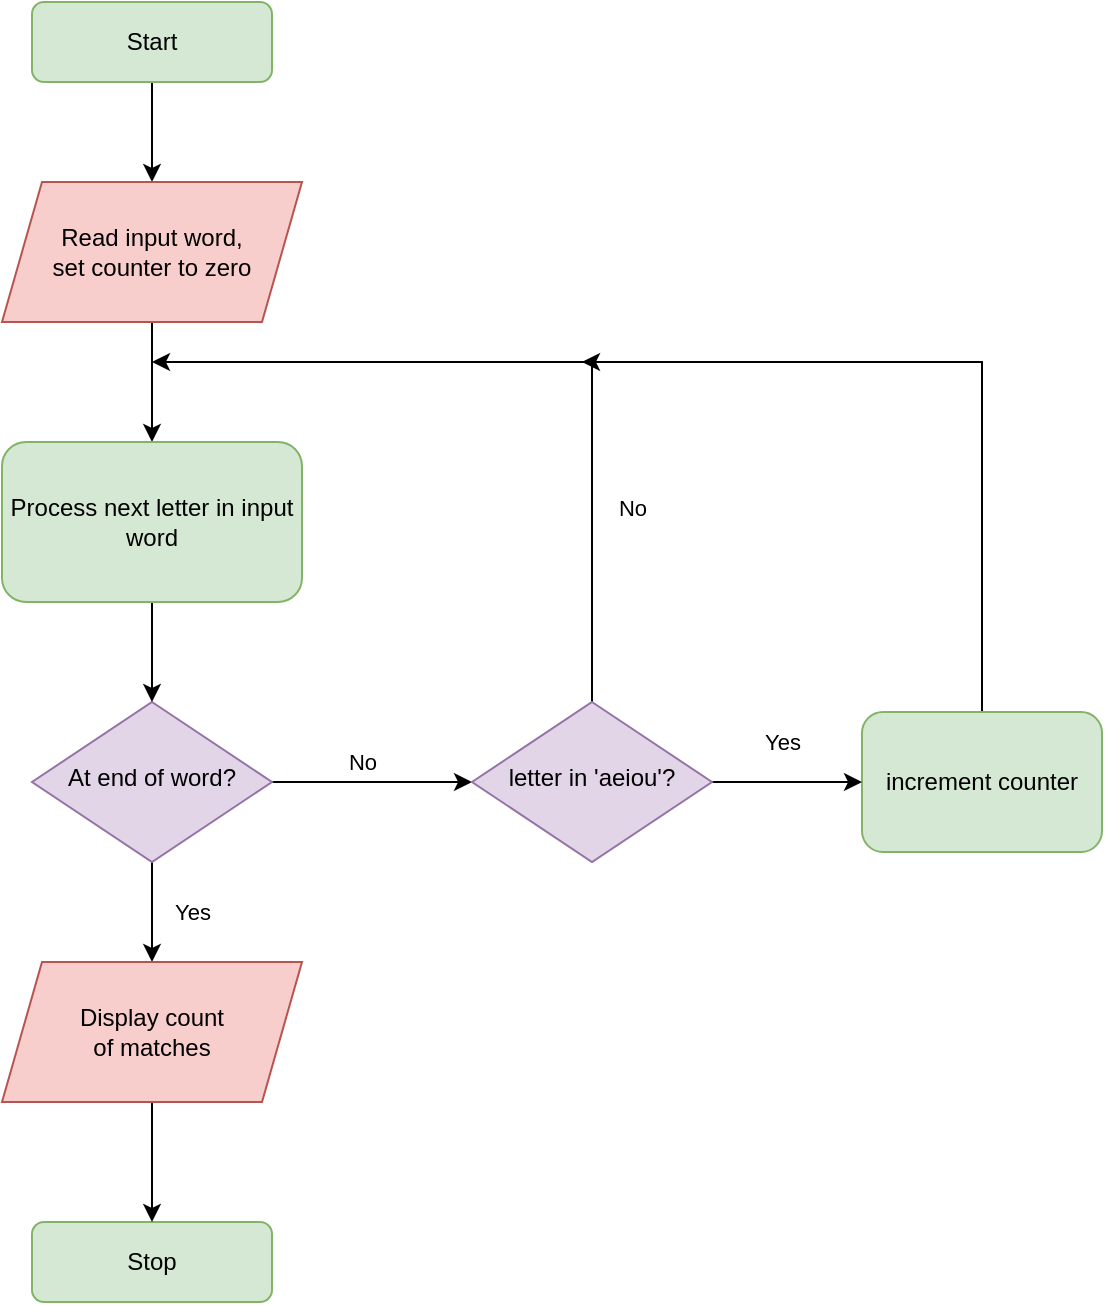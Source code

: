 <mxfile version="18.1.2" type="device"><diagram id="C5RBs43oDa-KdzZeNtuy" name="Page-1"><mxGraphModel dx="1422" dy="794" grid="1" gridSize="10" guides="1" tooltips="1" connect="1" arrows="1" fold="1" page="1" pageScale="1" pageWidth="827" pageHeight="1169" math="0" shadow="0"><root><mxCell id="WIyWlLk6GJQsqaUBKTNV-0"/><mxCell id="WIyWlLk6GJQsqaUBKTNV-1" parent="WIyWlLk6GJQsqaUBKTNV-0"/><mxCell id="U-nPpS-kRENwz76sk8Aw-7" style="edgeStyle=orthogonalEdgeStyle;rounded=0;orthogonalLoop=1;jettySize=auto;html=1;exitX=0.5;exitY=1;exitDx=0;exitDy=0;entryX=0.5;entryY=0;entryDx=0;entryDy=0;" edge="1" parent="WIyWlLk6GJQsqaUBKTNV-1" source="WIyWlLk6GJQsqaUBKTNV-3" target="U-nPpS-kRENwz76sk8Aw-1"><mxGeometry relative="1" as="geometry"/></mxCell><mxCell id="WIyWlLk6GJQsqaUBKTNV-3" value="Start" style="rounded=1;whiteSpace=wrap;html=1;fontSize=12;glass=0;strokeWidth=1;shadow=0;fillColor=#d5e8d4;strokeColor=#82b366;" parent="WIyWlLk6GJQsqaUBKTNV-1" vertex="1"><mxGeometry x="135" y="40" width="120" height="40" as="geometry"/></mxCell><mxCell id="U-nPpS-kRENwz76sk8Aw-13" value="Yes" style="edgeStyle=orthogonalEdgeStyle;rounded=0;orthogonalLoop=1;jettySize=auto;html=1;entryX=0.5;entryY=0;entryDx=0;entryDy=0;" edge="1" parent="WIyWlLk6GJQsqaUBKTNV-1" source="WIyWlLk6GJQsqaUBKTNV-6" target="U-nPpS-kRENwz76sk8Aw-20"><mxGeometry y="20" relative="1" as="geometry"><mxPoint x="15" y="580" as="targetPoint"/><mxPoint as="offset"/></mxGeometry></mxCell><mxCell id="U-nPpS-kRENwz76sk8Aw-37" value="No" style="edgeStyle=orthogonalEdgeStyle;rounded=0;orthogonalLoop=1;jettySize=auto;html=1;exitX=1;exitY=0.5;exitDx=0;exitDy=0;" edge="1" parent="WIyWlLk6GJQsqaUBKTNV-1" source="WIyWlLk6GJQsqaUBKTNV-6" target="U-nPpS-kRENwz76sk8Aw-28"><mxGeometry x="-0.1" y="10" relative="1" as="geometry"><mxPoint as="offset"/></mxGeometry></mxCell><mxCell id="WIyWlLk6GJQsqaUBKTNV-6" value="At end of word?" style="rhombus;whiteSpace=wrap;html=1;shadow=0;fontFamily=Helvetica;fontSize=12;align=center;strokeWidth=1;spacing=6;spacingTop=-4;fillColor=#e1d5e7;strokeColor=#9673a6;" parent="WIyWlLk6GJQsqaUBKTNV-1" vertex="1"><mxGeometry x="135" y="390" width="120" height="80" as="geometry"/></mxCell><mxCell id="WIyWlLk6GJQsqaUBKTNV-11" value="Stop" style="rounded=1;whiteSpace=wrap;html=1;fontSize=12;glass=0;strokeWidth=1;shadow=0;fillColor=#d5e8d4;strokeColor=#82b366;" parent="WIyWlLk6GJQsqaUBKTNV-1" vertex="1"><mxGeometry x="135" y="650" width="120" height="40" as="geometry"/></mxCell><mxCell id="U-nPpS-kRENwz76sk8Aw-19" style="edgeStyle=orthogonalEdgeStyle;rounded=0;orthogonalLoop=1;jettySize=auto;html=1;exitX=0.5;exitY=1;exitDx=0;exitDy=0;entryX=0.5;entryY=0;entryDx=0;entryDy=0;" edge="1" parent="WIyWlLk6GJQsqaUBKTNV-1" source="U-nPpS-kRENwz76sk8Aw-1" target="U-nPpS-kRENwz76sk8Aw-17"><mxGeometry relative="1" as="geometry"/></mxCell><mxCell id="U-nPpS-kRENwz76sk8Aw-1" value="Read input word, &lt;br&gt;set counter to zero" style="shape=parallelogram;perimeter=parallelogramPerimeter;whiteSpace=wrap;html=1;fixedSize=1;fillColor=#f8cecc;strokeColor=#b85450;" vertex="1" parent="WIyWlLk6GJQsqaUBKTNV-1"><mxGeometry x="120" y="130" width="150" height="70" as="geometry"/></mxCell><mxCell id="U-nPpS-kRENwz76sk8Aw-26" value="" style="edgeStyle=orthogonalEdgeStyle;rounded=0;orthogonalLoop=1;jettySize=auto;html=1;" edge="1" parent="WIyWlLk6GJQsqaUBKTNV-1" source="U-nPpS-kRENwz76sk8Aw-17" target="WIyWlLk6GJQsqaUBKTNV-6"><mxGeometry relative="1" as="geometry"/></mxCell><mxCell id="U-nPpS-kRENwz76sk8Aw-17" value="Process next letter in input word" style="rounded=1;whiteSpace=wrap;html=1;fontSize=12;glass=0;strokeWidth=1;shadow=0;fillColor=#d5e8d4;strokeColor=#82b366;" vertex="1" parent="WIyWlLk6GJQsqaUBKTNV-1"><mxGeometry x="120" y="260" width="150" height="80" as="geometry"/></mxCell><mxCell id="U-nPpS-kRENwz76sk8Aw-35" style="edgeStyle=orthogonalEdgeStyle;rounded=0;orthogonalLoop=1;jettySize=auto;html=1;" edge="1" parent="WIyWlLk6GJQsqaUBKTNV-1" source="U-nPpS-kRENwz76sk8Aw-20" target="WIyWlLk6GJQsqaUBKTNV-11"><mxGeometry relative="1" as="geometry"><mxPoint x="195" y="710" as="targetPoint"/></mxGeometry></mxCell><mxCell id="U-nPpS-kRENwz76sk8Aw-20" value="Display count &lt;br&gt;of matches" style="shape=parallelogram;perimeter=parallelogramPerimeter;whiteSpace=wrap;html=1;fixedSize=1;fillColor=#f8cecc;strokeColor=#b85450;" vertex="1" parent="WIyWlLk6GJQsqaUBKTNV-1"><mxGeometry x="120" y="520" width="150" height="70" as="geometry"/></mxCell><mxCell id="U-nPpS-kRENwz76sk8Aw-43" style="edgeStyle=orthogonalEdgeStyle;rounded=0;orthogonalLoop=1;jettySize=auto;html=1;" edge="1" parent="WIyWlLk6GJQsqaUBKTNV-1" source="U-nPpS-kRENwz76sk8Aw-24"><mxGeometry relative="1" as="geometry"><mxPoint x="410" y="220" as="targetPoint"/><Array as="points"><mxPoint x="610" y="220"/></Array></mxGeometry></mxCell><mxCell id="U-nPpS-kRENwz76sk8Aw-24" value="increment counter" style="rounded=1;whiteSpace=wrap;html=1;fontSize=12;glass=0;strokeWidth=1;shadow=0;fillColor=#d5e8d4;strokeColor=#82b366;" vertex="1" parent="WIyWlLk6GJQsqaUBKTNV-1"><mxGeometry x="550" y="395" width="120" height="70" as="geometry"/></mxCell><mxCell id="U-nPpS-kRENwz76sk8Aw-40" value="No" style="edgeStyle=orthogonalEdgeStyle;rounded=0;orthogonalLoop=1;jettySize=auto;html=1;exitX=0.5;exitY=0;exitDx=0;exitDy=0;" edge="1" parent="WIyWlLk6GJQsqaUBKTNV-1" source="U-nPpS-kRENwz76sk8Aw-28"><mxGeometry x="-0.5" y="-20" relative="1" as="geometry"><mxPoint x="195" y="220" as="targetPoint"/><Array as="points"><mxPoint x="415" y="220"/></Array><mxPoint as="offset"/></mxGeometry></mxCell><mxCell id="U-nPpS-kRENwz76sk8Aw-42" value="Yes" style="edgeStyle=orthogonalEdgeStyle;rounded=0;orthogonalLoop=1;jettySize=auto;html=1;entryX=0;entryY=0.5;entryDx=0;entryDy=0;" edge="1" parent="WIyWlLk6GJQsqaUBKTNV-1" source="U-nPpS-kRENwz76sk8Aw-28" target="U-nPpS-kRENwz76sk8Aw-24"><mxGeometry x="-0.067" y="20" relative="1" as="geometry"><mxPoint as="offset"/></mxGeometry></mxCell><mxCell id="U-nPpS-kRENwz76sk8Aw-28" value="letter in 'aeiou'?" style="rhombus;whiteSpace=wrap;html=1;shadow=0;fontFamily=Helvetica;fontSize=12;align=center;strokeWidth=1;spacing=6;spacingTop=-4;fillColor=#e1d5e7;strokeColor=#9673a6;" vertex="1" parent="WIyWlLk6GJQsqaUBKTNV-1"><mxGeometry x="355" y="390" width="120" height="80" as="geometry"/></mxCell></root></mxGraphModel></diagram></mxfile>